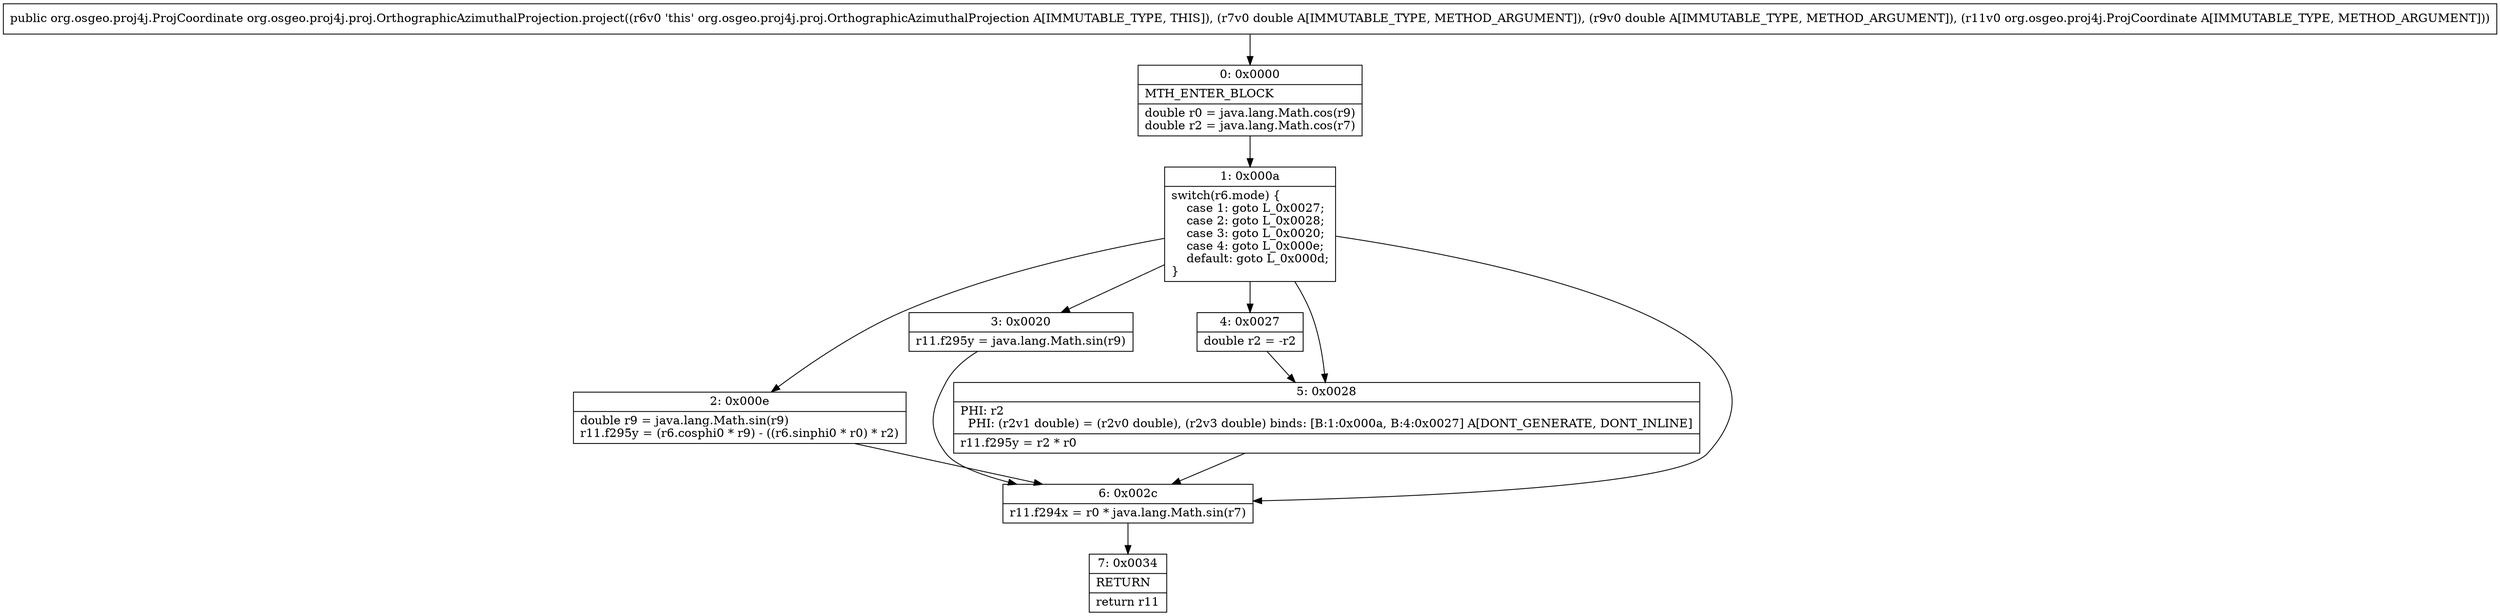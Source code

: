 digraph "CFG fororg.osgeo.proj4j.proj.OrthographicAzimuthalProjection.project(DDLorg\/osgeo\/proj4j\/ProjCoordinate;)Lorg\/osgeo\/proj4j\/ProjCoordinate;" {
Node_0 [shape=record,label="{0\:\ 0x0000|MTH_ENTER_BLOCK\l|double r0 = java.lang.Math.cos(r9)\ldouble r2 = java.lang.Math.cos(r7)\l}"];
Node_1 [shape=record,label="{1\:\ 0x000a|switch(r6.mode) \{\l    case 1: goto L_0x0027;\l    case 2: goto L_0x0028;\l    case 3: goto L_0x0020;\l    case 4: goto L_0x000e;\l    default: goto L_0x000d;\l\}\l}"];
Node_2 [shape=record,label="{2\:\ 0x000e|double r9 = java.lang.Math.sin(r9)\lr11.f295y = (r6.cosphi0 * r9) \- ((r6.sinphi0 * r0) * r2)\l}"];
Node_3 [shape=record,label="{3\:\ 0x0020|r11.f295y = java.lang.Math.sin(r9)\l}"];
Node_4 [shape=record,label="{4\:\ 0x0027|double r2 = \-r2\l}"];
Node_5 [shape=record,label="{5\:\ 0x0028|PHI: r2 \l  PHI: (r2v1 double) = (r2v0 double), (r2v3 double) binds: [B:1:0x000a, B:4:0x0027] A[DONT_GENERATE, DONT_INLINE]\l|r11.f295y = r2 * r0\l}"];
Node_6 [shape=record,label="{6\:\ 0x002c|r11.f294x = r0 * java.lang.Math.sin(r7)\l}"];
Node_7 [shape=record,label="{7\:\ 0x0034|RETURN\l|return r11\l}"];
MethodNode[shape=record,label="{public org.osgeo.proj4j.ProjCoordinate org.osgeo.proj4j.proj.OrthographicAzimuthalProjection.project((r6v0 'this' org.osgeo.proj4j.proj.OrthographicAzimuthalProjection A[IMMUTABLE_TYPE, THIS]), (r7v0 double A[IMMUTABLE_TYPE, METHOD_ARGUMENT]), (r9v0 double A[IMMUTABLE_TYPE, METHOD_ARGUMENT]), (r11v0 org.osgeo.proj4j.ProjCoordinate A[IMMUTABLE_TYPE, METHOD_ARGUMENT])) }"];
MethodNode -> Node_0;
Node_0 -> Node_1;
Node_1 -> Node_2;
Node_1 -> Node_3;
Node_1 -> Node_4;
Node_1 -> Node_5;
Node_1 -> Node_6;
Node_2 -> Node_6;
Node_3 -> Node_6;
Node_4 -> Node_5;
Node_5 -> Node_6;
Node_6 -> Node_7;
}


